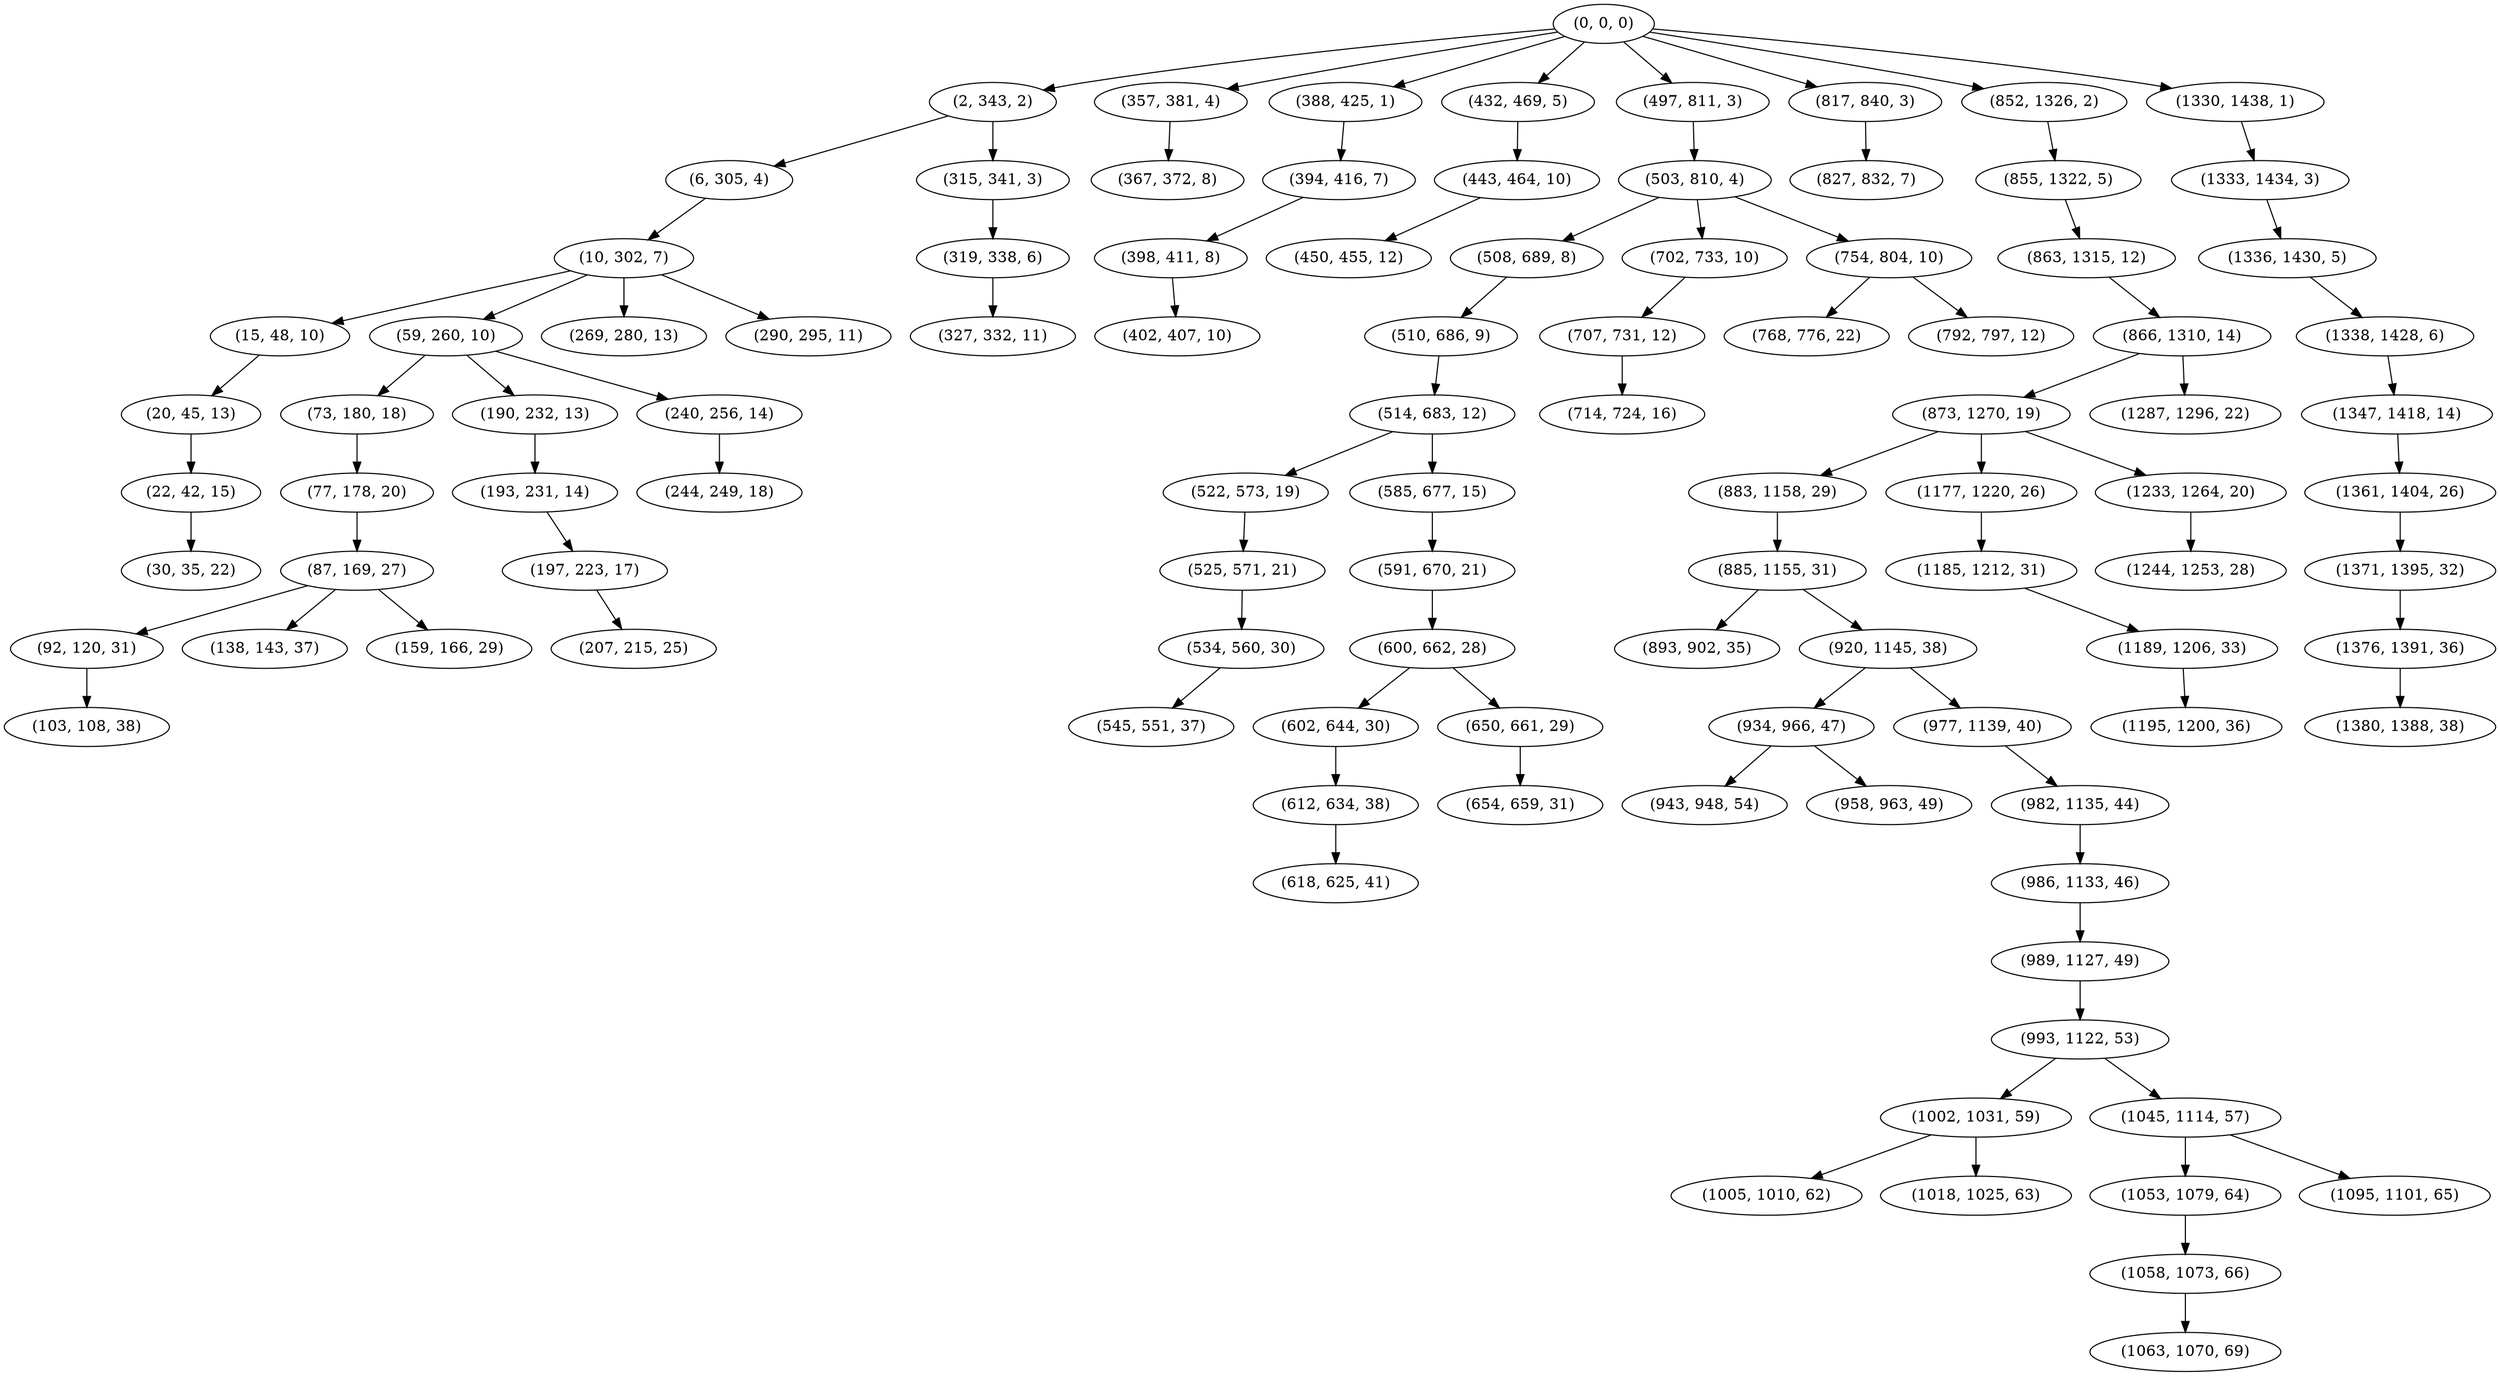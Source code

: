 digraph tree {
    "(0, 0, 0)";
    "(2, 343, 2)";
    "(6, 305, 4)";
    "(10, 302, 7)";
    "(15, 48, 10)";
    "(20, 45, 13)";
    "(22, 42, 15)";
    "(30, 35, 22)";
    "(59, 260, 10)";
    "(73, 180, 18)";
    "(77, 178, 20)";
    "(87, 169, 27)";
    "(92, 120, 31)";
    "(103, 108, 38)";
    "(138, 143, 37)";
    "(159, 166, 29)";
    "(190, 232, 13)";
    "(193, 231, 14)";
    "(197, 223, 17)";
    "(207, 215, 25)";
    "(240, 256, 14)";
    "(244, 249, 18)";
    "(269, 280, 13)";
    "(290, 295, 11)";
    "(315, 341, 3)";
    "(319, 338, 6)";
    "(327, 332, 11)";
    "(357, 381, 4)";
    "(367, 372, 8)";
    "(388, 425, 1)";
    "(394, 416, 7)";
    "(398, 411, 8)";
    "(402, 407, 10)";
    "(432, 469, 5)";
    "(443, 464, 10)";
    "(450, 455, 12)";
    "(497, 811, 3)";
    "(503, 810, 4)";
    "(508, 689, 8)";
    "(510, 686, 9)";
    "(514, 683, 12)";
    "(522, 573, 19)";
    "(525, 571, 21)";
    "(534, 560, 30)";
    "(545, 551, 37)";
    "(585, 677, 15)";
    "(591, 670, 21)";
    "(600, 662, 28)";
    "(602, 644, 30)";
    "(612, 634, 38)";
    "(618, 625, 41)";
    "(650, 661, 29)";
    "(654, 659, 31)";
    "(702, 733, 10)";
    "(707, 731, 12)";
    "(714, 724, 16)";
    "(754, 804, 10)";
    "(768, 776, 22)";
    "(792, 797, 12)";
    "(817, 840, 3)";
    "(827, 832, 7)";
    "(852, 1326, 2)";
    "(855, 1322, 5)";
    "(863, 1315, 12)";
    "(866, 1310, 14)";
    "(873, 1270, 19)";
    "(883, 1158, 29)";
    "(885, 1155, 31)";
    "(893, 902, 35)";
    "(920, 1145, 38)";
    "(934, 966, 47)";
    "(943, 948, 54)";
    "(958, 963, 49)";
    "(977, 1139, 40)";
    "(982, 1135, 44)";
    "(986, 1133, 46)";
    "(989, 1127, 49)";
    "(993, 1122, 53)";
    "(1002, 1031, 59)";
    "(1005, 1010, 62)";
    "(1018, 1025, 63)";
    "(1045, 1114, 57)";
    "(1053, 1079, 64)";
    "(1058, 1073, 66)";
    "(1063, 1070, 69)";
    "(1095, 1101, 65)";
    "(1177, 1220, 26)";
    "(1185, 1212, 31)";
    "(1189, 1206, 33)";
    "(1195, 1200, 36)";
    "(1233, 1264, 20)";
    "(1244, 1253, 28)";
    "(1287, 1296, 22)";
    "(1330, 1438, 1)";
    "(1333, 1434, 3)";
    "(1336, 1430, 5)";
    "(1338, 1428, 6)";
    "(1347, 1418, 14)";
    "(1361, 1404, 26)";
    "(1371, 1395, 32)";
    "(1376, 1391, 36)";
    "(1380, 1388, 38)";
    "(0, 0, 0)" -> "(2, 343, 2)";
    "(0, 0, 0)" -> "(357, 381, 4)";
    "(0, 0, 0)" -> "(388, 425, 1)";
    "(0, 0, 0)" -> "(432, 469, 5)";
    "(0, 0, 0)" -> "(497, 811, 3)";
    "(0, 0, 0)" -> "(817, 840, 3)";
    "(0, 0, 0)" -> "(852, 1326, 2)";
    "(0, 0, 0)" -> "(1330, 1438, 1)";
    "(2, 343, 2)" -> "(6, 305, 4)";
    "(2, 343, 2)" -> "(315, 341, 3)";
    "(6, 305, 4)" -> "(10, 302, 7)";
    "(10, 302, 7)" -> "(15, 48, 10)";
    "(10, 302, 7)" -> "(59, 260, 10)";
    "(10, 302, 7)" -> "(269, 280, 13)";
    "(10, 302, 7)" -> "(290, 295, 11)";
    "(15, 48, 10)" -> "(20, 45, 13)";
    "(20, 45, 13)" -> "(22, 42, 15)";
    "(22, 42, 15)" -> "(30, 35, 22)";
    "(59, 260, 10)" -> "(73, 180, 18)";
    "(59, 260, 10)" -> "(190, 232, 13)";
    "(59, 260, 10)" -> "(240, 256, 14)";
    "(73, 180, 18)" -> "(77, 178, 20)";
    "(77, 178, 20)" -> "(87, 169, 27)";
    "(87, 169, 27)" -> "(92, 120, 31)";
    "(87, 169, 27)" -> "(138, 143, 37)";
    "(87, 169, 27)" -> "(159, 166, 29)";
    "(92, 120, 31)" -> "(103, 108, 38)";
    "(190, 232, 13)" -> "(193, 231, 14)";
    "(193, 231, 14)" -> "(197, 223, 17)";
    "(197, 223, 17)" -> "(207, 215, 25)";
    "(240, 256, 14)" -> "(244, 249, 18)";
    "(315, 341, 3)" -> "(319, 338, 6)";
    "(319, 338, 6)" -> "(327, 332, 11)";
    "(357, 381, 4)" -> "(367, 372, 8)";
    "(388, 425, 1)" -> "(394, 416, 7)";
    "(394, 416, 7)" -> "(398, 411, 8)";
    "(398, 411, 8)" -> "(402, 407, 10)";
    "(432, 469, 5)" -> "(443, 464, 10)";
    "(443, 464, 10)" -> "(450, 455, 12)";
    "(497, 811, 3)" -> "(503, 810, 4)";
    "(503, 810, 4)" -> "(508, 689, 8)";
    "(503, 810, 4)" -> "(702, 733, 10)";
    "(503, 810, 4)" -> "(754, 804, 10)";
    "(508, 689, 8)" -> "(510, 686, 9)";
    "(510, 686, 9)" -> "(514, 683, 12)";
    "(514, 683, 12)" -> "(522, 573, 19)";
    "(514, 683, 12)" -> "(585, 677, 15)";
    "(522, 573, 19)" -> "(525, 571, 21)";
    "(525, 571, 21)" -> "(534, 560, 30)";
    "(534, 560, 30)" -> "(545, 551, 37)";
    "(585, 677, 15)" -> "(591, 670, 21)";
    "(591, 670, 21)" -> "(600, 662, 28)";
    "(600, 662, 28)" -> "(602, 644, 30)";
    "(600, 662, 28)" -> "(650, 661, 29)";
    "(602, 644, 30)" -> "(612, 634, 38)";
    "(612, 634, 38)" -> "(618, 625, 41)";
    "(650, 661, 29)" -> "(654, 659, 31)";
    "(702, 733, 10)" -> "(707, 731, 12)";
    "(707, 731, 12)" -> "(714, 724, 16)";
    "(754, 804, 10)" -> "(768, 776, 22)";
    "(754, 804, 10)" -> "(792, 797, 12)";
    "(817, 840, 3)" -> "(827, 832, 7)";
    "(852, 1326, 2)" -> "(855, 1322, 5)";
    "(855, 1322, 5)" -> "(863, 1315, 12)";
    "(863, 1315, 12)" -> "(866, 1310, 14)";
    "(866, 1310, 14)" -> "(873, 1270, 19)";
    "(866, 1310, 14)" -> "(1287, 1296, 22)";
    "(873, 1270, 19)" -> "(883, 1158, 29)";
    "(873, 1270, 19)" -> "(1177, 1220, 26)";
    "(873, 1270, 19)" -> "(1233, 1264, 20)";
    "(883, 1158, 29)" -> "(885, 1155, 31)";
    "(885, 1155, 31)" -> "(893, 902, 35)";
    "(885, 1155, 31)" -> "(920, 1145, 38)";
    "(920, 1145, 38)" -> "(934, 966, 47)";
    "(920, 1145, 38)" -> "(977, 1139, 40)";
    "(934, 966, 47)" -> "(943, 948, 54)";
    "(934, 966, 47)" -> "(958, 963, 49)";
    "(977, 1139, 40)" -> "(982, 1135, 44)";
    "(982, 1135, 44)" -> "(986, 1133, 46)";
    "(986, 1133, 46)" -> "(989, 1127, 49)";
    "(989, 1127, 49)" -> "(993, 1122, 53)";
    "(993, 1122, 53)" -> "(1002, 1031, 59)";
    "(993, 1122, 53)" -> "(1045, 1114, 57)";
    "(1002, 1031, 59)" -> "(1005, 1010, 62)";
    "(1002, 1031, 59)" -> "(1018, 1025, 63)";
    "(1045, 1114, 57)" -> "(1053, 1079, 64)";
    "(1045, 1114, 57)" -> "(1095, 1101, 65)";
    "(1053, 1079, 64)" -> "(1058, 1073, 66)";
    "(1058, 1073, 66)" -> "(1063, 1070, 69)";
    "(1177, 1220, 26)" -> "(1185, 1212, 31)";
    "(1185, 1212, 31)" -> "(1189, 1206, 33)";
    "(1189, 1206, 33)" -> "(1195, 1200, 36)";
    "(1233, 1264, 20)" -> "(1244, 1253, 28)";
    "(1330, 1438, 1)" -> "(1333, 1434, 3)";
    "(1333, 1434, 3)" -> "(1336, 1430, 5)";
    "(1336, 1430, 5)" -> "(1338, 1428, 6)";
    "(1338, 1428, 6)" -> "(1347, 1418, 14)";
    "(1347, 1418, 14)" -> "(1361, 1404, 26)";
    "(1361, 1404, 26)" -> "(1371, 1395, 32)";
    "(1371, 1395, 32)" -> "(1376, 1391, 36)";
    "(1376, 1391, 36)" -> "(1380, 1388, 38)";
}
